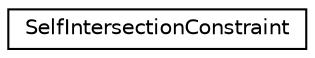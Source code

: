 digraph "Graphical Class Hierarchy"
{
  edge [fontname="Helvetica",fontsize="10",labelfontname="Helvetica",labelfontsize="10"];
  node [fontname="Helvetica",fontsize="10",shape=record];
  rankdir="LR";
  Node0 [label="SelfIntersectionConstraint",height=0.2,width=0.4,color="black", fillcolor="white", style="filled",URL="$class_self_intersection_constraint.html",tooltip="Filter to prevent skeleton arm joints from intersecting the \"body\". "];
}
